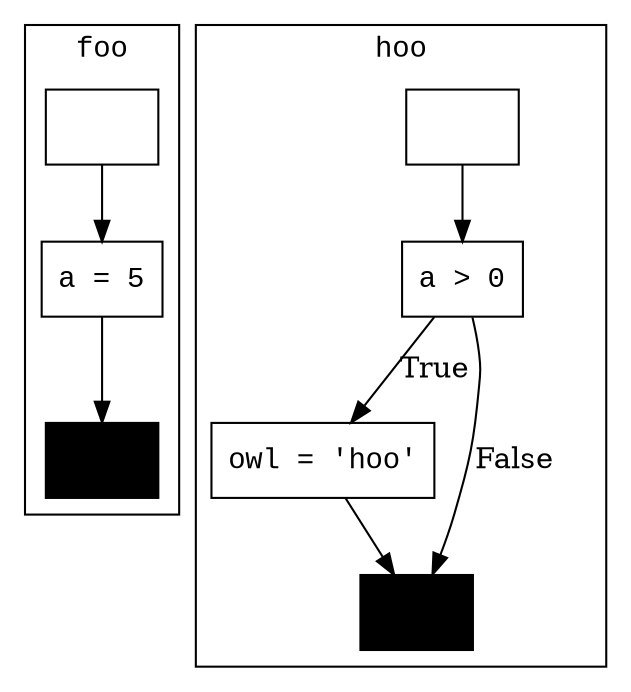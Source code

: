 digraph funcs_only {
	node [fontname="Courier New" shape=box]
	subgraph cluster_0 {
		cluster_0_0 [label="\l" fillcolor=white style=filled]
		cluster_0_0 -> cluster_0_2
		cluster_0_2 [label="a = 5\l" fillcolor=white style=filled]
		cluster_0_2 -> cluster_0_1
		cluster_0_1 [label="\l" fillcolor=black style=filled]
		fontname="Courier New" label=foo
	}
	subgraph cluster_1 {
		cluster_1_0 [label="\l" fillcolor=white style=filled]
		cluster_1_0 -> cluster_1_2
		cluster_1_2 [label="a > 0\l" fillcolor=white style=filled]
		cluster_1_2 -> cluster_1_3 [label=True]
		cluster_1_3 [label="owl = 'hoo'\l" fillcolor=white style=filled]
		cluster_1_3 -> cluster_1_1
		cluster_1_1 [label="\l" fillcolor=black style=filled]
		cluster_1_2 -> cluster_1_1 [label=False]
		fontname="Courier New" label=hoo
	}
}
